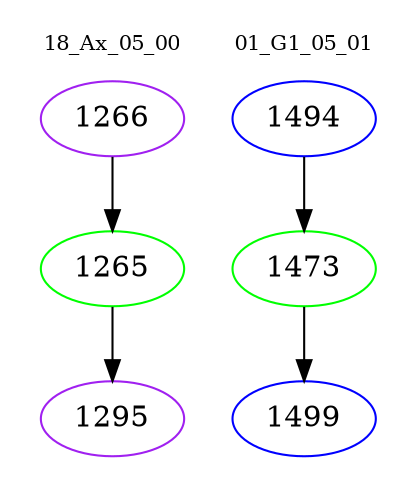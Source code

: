 digraph{
subgraph cluster_0 {
color = white
label = "18_Ax_05_00";
fontsize=10;
T0_1266 [label="1266", color="purple"]
T0_1266 -> T0_1265 [color="black"]
T0_1265 [label="1265", color="green"]
T0_1265 -> T0_1295 [color="black"]
T0_1295 [label="1295", color="purple"]
}
subgraph cluster_1 {
color = white
label = "01_G1_05_01";
fontsize=10;
T1_1494 [label="1494", color="blue"]
T1_1494 -> T1_1473 [color="black"]
T1_1473 [label="1473", color="green"]
T1_1473 -> T1_1499 [color="black"]
T1_1499 [label="1499", color="blue"]
}
}
